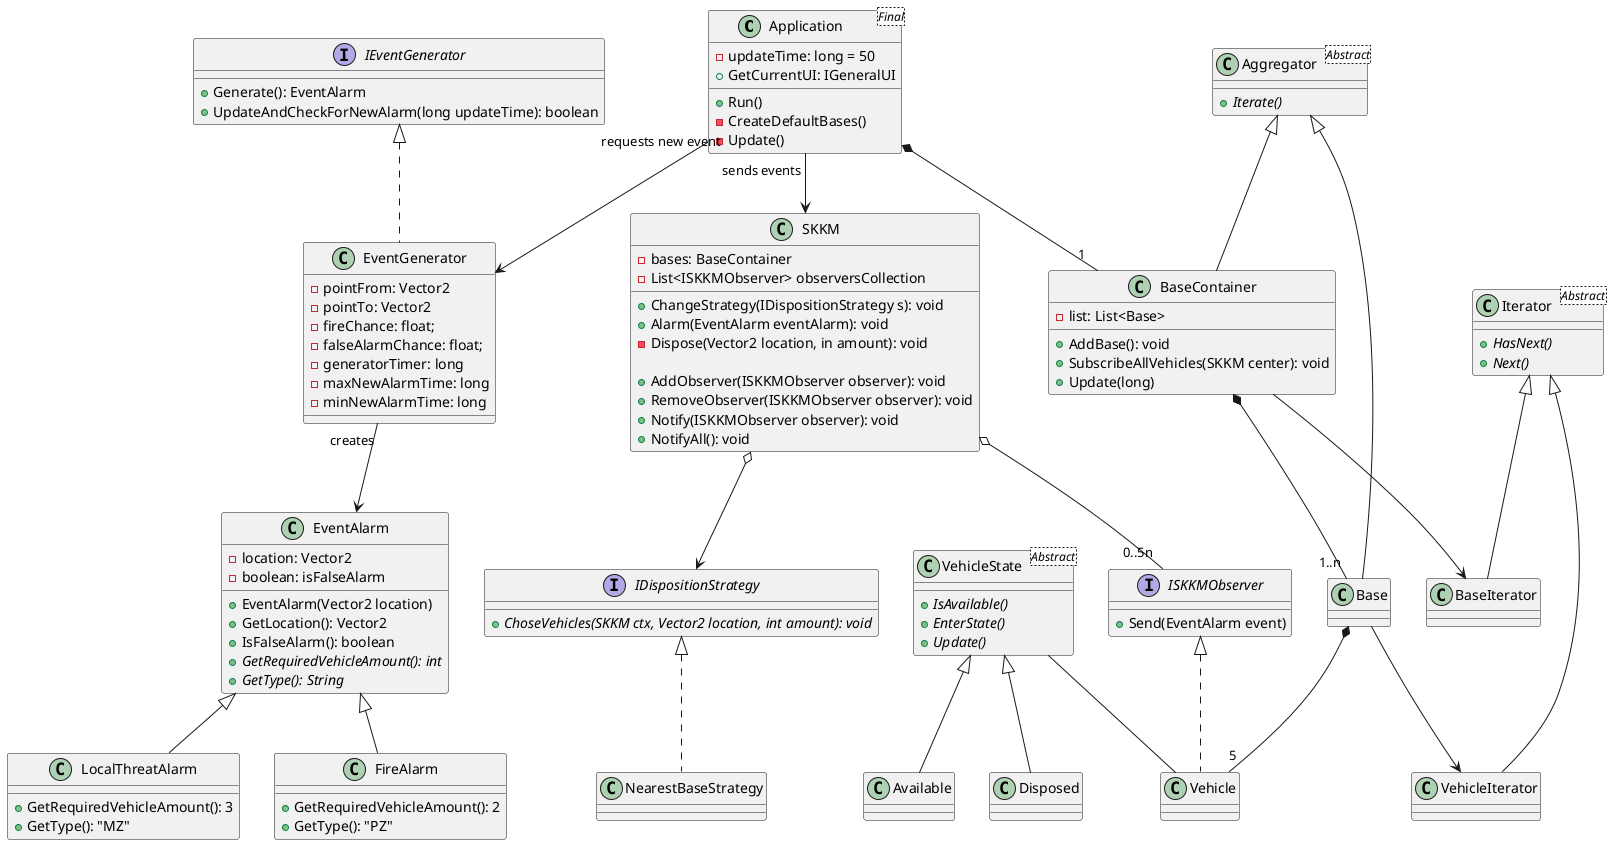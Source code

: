 @startuml

'TODO: Update uml (new VehicleStates, ui, many functions)

class Application <Final>{
    -updateTime: long = 50
    +Run()
    +GetCurrentUI: IGeneralUI
    -CreateDefaultBases()
    -Update()
}

interface IEventGenerator{
    +Generate(): EventAlarm
    +UpdateAndCheckForNewAlarm(long updateTime): boolean
}

class EventGenerator implements IEventGenerator{
    -pointFrom: Vector2
    -pointTo: Vector2
    -fireChance: float;
    -falseAlarmChance: float;
    -generatorTimer: long
    -maxNewAlarmTime: long
    -minNewAlarmTime: long
}

class EventAlarm{
    -location: Vector2
    -boolean: isFalseAlarm
    +EventAlarm(Vector2 location)
    +GetLocation(): Vector2
    +IsFalseAlarm(): boolean
    +<i>GetRequiredVehicleAmount(): int
    +<i>GetType(): String
}


class FireAlarm extends EventAlarm{
    +GetRequiredVehicleAmount(): 2
    +GetType(): "PZ"
}

class LocalThreatAlarm extends EventAlarm{
    +GetRequiredVehicleAmount(): 3
    +GetType(): "MZ"
}

interface ISKKMObserver
{
    +Send(EventAlarm event)
}


class SKKM{
    -bases: BaseContainer
    -List<ISKKMObserver> observersCollection
    +ChangeStrategy(IDispositionStrategy s): void
    +Alarm(EventAlarm eventAlarm): void
    -Dispose(Vector2 location, in amount): void

    +AddObserver(ISKKMObserver observer): void
    +RemoveObserver(ISKKMObserver observer): void
    +Notify(ISKKMObserver observer): void
    +NotifyAll(): void
}

class Iterator<Abstract>{
    +<i>HasNext()
    +<i>Next()
}
class Aggregator<Abstract>{
    +<i>Iterate()
}

class BaseContainer extends Aggregator
{
    -list: List<Base>
    +AddBase(): void
    +SubscribeAllVehicles(SKKM center): void
    +Update(long)
}

class BaseIterator extends Iterator
{

}

class Base extends Aggregator
{

}

class VehicleIterator extends Iterator
{

}

class Vehicle implements ISKKMObserver{

}



interface IDispositionStrategy{
    +<i>ChoseVehicles(SKKM ctx, Vector2 location, int amount): void
}

class NearestBaseStrategy implements IDispositionStrategy {
}

class VehicleState<Abstract>{
    +<i>IsAvailable()</i>
    +<i>EnterState()</i>
    +<i>Update()</i>
}

class Available extends VehicleState{
}

class Disposed extends VehicleState{
}


'Fire ..> "can transition" FalseAlarm
'OtherEvent ..> "can transition" FalseAlarm
EventGenerator "creates" --> EventAlarm
Application "sends events"--> SKKM
Application "requests new event"--> EventGenerator
SKKM o-- "0..5n" ISKKMObserver
SKKM o--> IDispositionStrategy
Application *--"1" BaseContainer
BaseContainer *--"1..n" Base
Base *-- "5" Vehicle
VehicleState -- Vehicle
'Main ... NearestBaseStrategy

Base --> VehicleIterator
BaseContainer --> BaseIterator


'note left of EventManager: Update is called every frame\nand is defined by Unity Engine\nin MonoBehaviour
@enduml